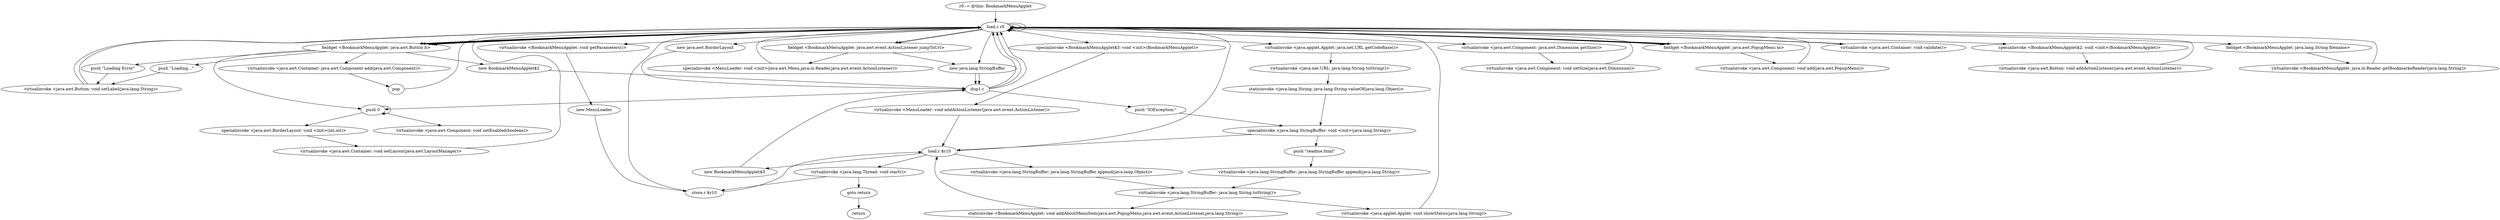 digraph "" {
    "r0 := @this: BookmarkMenuApplet"
    "load.r r0"
    "r0 := @this: BookmarkMenuApplet"->"load.r r0";
    "new java.awt.BorderLayout"
    "load.r r0"->"new java.awt.BorderLayout";
    "dup1.r"
    "new java.awt.BorderLayout"->"dup1.r";
    "push 0"
    "dup1.r"->"push 0";
    "push 0"->"push 0";
    "specialinvoke <java.awt.BorderLayout: void <init>(int,int)>"
    "push 0"->"specialinvoke <java.awt.BorderLayout: void <init>(int,int)>";
    "virtualinvoke <java.awt.Container: void setLayout(java.awt.LayoutManager)>"
    "specialinvoke <java.awt.BorderLayout: void <init>(int,int)>"->"virtualinvoke <java.awt.Container: void setLayout(java.awt.LayoutManager)>";
    "virtualinvoke <java.awt.Container: void setLayout(java.awt.LayoutManager)>"->"load.r r0";
    "fieldget <BookmarkMenuApplet: java.awt.Button b>"
    "load.r r0"->"fieldget <BookmarkMenuApplet: java.awt.Button b>";
    "push \"Loading...\""
    "fieldget <BookmarkMenuApplet: java.awt.Button b>"->"push \"Loading...\"";
    "virtualinvoke <java.awt.Button: void setLabel(java.lang.String)>"
    "push \"Loading...\""->"virtualinvoke <java.awt.Button: void setLabel(java.lang.String)>";
    "virtualinvoke <java.awt.Button: void setLabel(java.lang.String)>"->"load.r r0";
    "load.r r0"->"fieldget <BookmarkMenuApplet: java.awt.Button b>";
    "fieldget <BookmarkMenuApplet: java.awt.Button b>"->"load.r r0";
    "virtualinvoke <java.awt.Component: java.awt.Dimension getSize()>"
    "load.r r0"->"virtualinvoke <java.awt.Component: java.awt.Dimension getSize()>";
    "virtualinvoke <java.awt.Component: void setSize(java.awt.Dimension)>"
    "virtualinvoke <java.awt.Component: java.awt.Dimension getSize()>"->"virtualinvoke <java.awt.Component: void setSize(java.awt.Dimension)>";
    "virtualinvoke <java.awt.Component: void setSize(java.awt.Dimension)>"->"load.r r0";
    "load.r r0"->"load.r r0";
    "load.r r0"->"fieldget <BookmarkMenuApplet: java.awt.Button b>";
    "virtualinvoke <java.awt.Container: java.awt.Component add(java.awt.Component)>"
    "fieldget <BookmarkMenuApplet: java.awt.Button b>"->"virtualinvoke <java.awt.Container: java.awt.Component add(java.awt.Component)>";
    "pop"
    "virtualinvoke <java.awt.Container: java.awt.Component add(java.awt.Component)>"->"pop";
    "pop"->"load.r r0";
    "load.r r0"->"load.r r0";
    "fieldget <BookmarkMenuApplet: java.awt.PopupMenu m>"
    "load.r r0"->"fieldget <BookmarkMenuApplet: java.awt.PopupMenu m>";
    "virtualinvoke <java.awt.Component: void add(java.awt.PopupMenu)>"
    "fieldget <BookmarkMenuApplet: java.awt.PopupMenu m>"->"virtualinvoke <java.awt.Component: void add(java.awt.PopupMenu)>";
    "virtualinvoke <java.awt.Component: void add(java.awt.PopupMenu)>"->"load.r r0";
    "virtualinvoke <java.awt.Container: void validate()>"
    "load.r r0"->"virtualinvoke <java.awt.Container: void validate()>";
    "virtualinvoke <java.awt.Container: void validate()>"->"load.r r0";
    "load.r r0"->"fieldget <BookmarkMenuApplet: java.awt.Button b>";
    "new BookmarkMenuApplet$2"
    "fieldget <BookmarkMenuApplet: java.awt.Button b>"->"new BookmarkMenuApplet$2";
    "new BookmarkMenuApplet$2"->"dup1.r";
    "dup1.r"->"load.r r0";
    "specialinvoke <BookmarkMenuApplet$2: void <init>(BookmarkMenuApplet)>"
    "load.r r0"->"specialinvoke <BookmarkMenuApplet$2: void <init>(BookmarkMenuApplet)>";
    "virtualinvoke <java.awt.Button: void addActionListener(java.awt.event.ActionListener)>"
    "specialinvoke <BookmarkMenuApplet$2: void <init>(BookmarkMenuApplet)>"->"virtualinvoke <java.awt.Button: void addActionListener(java.awt.event.ActionListener)>";
    "virtualinvoke <java.awt.Button: void addActionListener(java.awt.event.ActionListener)>"->"load.r r0";
    "virtualinvoke <BookmarkMenuApplet: void getParameters()>"
    "load.r r0"->"virtualinvoke <BookmarkMenuApplet: void getParameters()>";
    "new MenuLoader"
    "virtualinvoke <BookmarkMenuApplet: void getParameters()>"->"new MenuLoader";
    "store.r $r10"
    "new MenuLoader"->"store.r $r10";
    "load.r $r10"
    "store.r $r10"->"load.r $r10";
    "load.r $r10"->"load.r r0";
    "load.r r0"->"fieldget <BookmarkMenuApplet: java.awt.PopupMenu m>";
    "fieldget <BookmarkMenuApplet: java.awt.PopupMenu m>"->"load.r r0";
    "load.r r0"->"load.r r0";
    "fieldget <BookmarkMenuApplet: java.lang.String filename>"
    "load.r r0"->"fieldget <BookmarkMenuApplet: java.lang.String filename>";
    "virtualinvoke <BookmarkMenuApplet: java.io.Reader getBookmarksReader(java.lang.String)>"
    "fieldget <BookmarkMenuApplet: java.lang.String filename>"->"virtualinvoke <BookmarkMenuApplet: java.io.Reader getBookmarksReader(java.lang.String)>";
    "virtualinvoke <BookmarkMenuApplet: java.io.Reader getBookmarksReader(java.lang.String)>"->"load.r r0";
    "fieldget <BookmarkMenuApplet: java.awt.event.ActionListener jumpToUrl>"
    "load.r r0"->"fieldget <BookmarkMenuApplet: java.awt.event.ActionListener jumpToUrl>";
    "specialinvoke <MenuLoader: void <init>(java.awt.Menu,java.io.Reader,java.awt.event.ActionListener)>"
    "fieldget <BookmarkMenuApplet: java.awt.event.ActionListener jumpToUrl>"->"specialinvoke <MenuLoader: void <init>(java.awt.Menu,java.io.Reader,java.awt.event.ActionListener)>";
    "specialinvoke <MenuLoader: void <init>(java.awt.Menu,java.io.Reader,java.awt.event.ActionListener)>"->"load.r r0";
    "load.r r0"->"fieldget <BookmarkMenuApplet: java.awt.PopupMenu m>";
    "fieldget <BookmarkMenuApplet: java.awt.PopupMenu m>"->"load.r r0";
    "load.r r0"->"fieldget <BookmarkMenuApplet: java.awt.event.ActionListener jumpToUrl>";
    "new java.lang.StringBuffer"
    "fieldget <BookmarkMenuApplet: java.awt.event.ActionListener jumpToUrl>"->"new java.lang.StringBuffer";
    "new java.lang.StringBuffer"->"dup1.r";
    "dup1.r"->"load.r r0";
    "virtualinvoke <java.applet.Applet: java.net.URL getCodeBase()>"
    "load.r r0"->"virtualinvoke <java.applet.Applet: java.net.URL getCodeBase()>";
    "virtualinvoke <java.net.URL: java.lang.String toString()>"
    "virtualinvoke <java.applet.Applet: java.net.URL getCodeBase()>"->"virtualinvoke <java.net.URL: java.lang.String toString()>";
    "staticinvoke <java.lang.String: java.lang.String valueOf(java.lang.Object)>"
    "virtualinvoke <java.net.URL: java.lang.String toString()>"->"staticinvoke <java.lang.String: java.lang.String valueOf(java.lang.Object)>";
    "specialinvoke <java.lang.StringBuffer: void <init>(java.lang.String)>"
    "staticinvoke <java.lang.String: java.lang.String valueOf(java.lang.Object)>"->"specialinvoke <java.lang.StringBuffer: void <init>(java.lang.String)>";
    "push \"readme.html\""
    "specialinvoke <java.lang.StringBuffer: void <init>(java.lang.String)>"->"push \"readme.html\"";
    "virtualinvoke <java.lang.StringBuffer: java.lang.StringBuffer append(java.lang.String)>"
    "push \"readme.html\""->"virtualinvoke <java.lang.StringBuffer: java.lang.StringBuffer append(java.lang.String)>";
    "virtualinvoke <java.lang.StringBuffer: java.lang.String toString()>"
    "virtualinvoke <java.lang.StringBuffer: java.lang.StringBuffer append(java.lang.String)>"->"virtualinvoke <java.lang.StringBuffer: java.lang.String toString()>";
    "staticinvoke <BookmarkMenuApplet: void addAboutMenuItem(java.awt.PopupMenu,java.awt.event.ActionListener,java.lang.String)>"
    "virtualinvoke <java.lang.StringBuffer: java.lang.String toString()>"->"staticinvoke <BookmarkMenuApplet: void addAboutMenuItem(java.awt.PopupMenu,java.awt.event.ActionListener,java.lang.String)>";
    "staticinvoke <BookmarkMenuApplet: void addAboutMenuItem(java.awt.PopupMenu,java.awt.event.ActionListener,java.lang.String)>"->"load.r $r10";
    "new BookmarkMenuApplet$3"
    "load.r $r10"->"new BookmarkMenuApplet$3";
    "new BookmarkMenuApplet$3"->"dup1.r";
    "dup1.r"->"load.r r0";
    "specialinvoke <BookmarkMenuApplet$3: void <init>(BookmarkMenuApplet)>"
    "load.r r0"->"specialinvoke <BookmarkMenuApplet$3: void <init>(BookmarkMenuApplet)>";
    "virtualinvoke <MenuLoader: void addActionListener(java.awt.event.ActionListener)>"
    "specialinvoke <BookmarkMenuApplet$3: void <init>(BookmarkMenuApplet)>"->"virtualinvoke <MenuLoader: void addActionListener(java.awt.event.ActionListener)>";
    "virtualinvoke <MenuLoader: void addActionListener(java.awt.event.ActionListener)>"->"load.r $r10";
    "virtualinvoke <java.lang.Thread: void start()>"
    "load.r $r10"->"virtualinvoke <java.lang.Thread: void start()>";
    "goto return"
    "virtualinvoke <java.lang.Thread: void start()>"->"goto return";
    "return"
    "goto return"->"return";
    "virtualinvoke <java.lang.Thread: void start()>"->"store.r $r10";
    "store.r $r10"->"load.r r0";
    "load.r r0"->"new java.lang.StringBuffer";
    "new java.lang.StringBuffer"->"dup1.r";
    "push \"IOException:\""
    "dup1.r"->"push \"IOException:\"";
    "push \"IOException:\""->"specialinvoke <java.lang.StringBuffer: void <init>(java.lang.String)>";
    "specialinvoke <java.lang.StringBuffer: void <init>(java.lang.String)>"->"load.r $r10";
    "virtualinvoke <java.lang.StringBuffer: java.lang.StringBuffer append(java.lang.Object)>"
    "load.r $r10"->"virtualinvoke <java.lang.StringBuffer: java.lang.StringBuffer append(java.lang.Object)>";
    "virtualinvoke <java.lang.StringBuffer: java.lang.StringBuffer append(java.lang.Object)>"->"virtualinvoke <java.lang.StringBuffer: java.lang.String toString()>";
    "virtualinvoke <java.applet.Applet: void showStatus(java.lang.String)>"
    "virtualinvoke <java.lang.StringBuffer: java.lang.String toString()>"->"virtualinvoke <java.applet.Applet: void showStatus(java.lang.String)>";
    "virtualinvoke <java.applet.Applet: void showStatus(java.lang.String)>"->"load.r r0";
    "load.r r0"->"fieldget <BookmarkMenuApplet: java.awt.Button b>";
    "push \"Loading Error\""
    "fieldget <BookmarkMenuApplet: java.awt.Button b>"->"push \"Loading Error\"";
    "push \"Loading Error\""->"virtualinvoke <java.awt.Button: void setLabel(java.lang.String)>";
    "virtualinvoke <java.awt.Button: void setLabel(java.lang.String)>"->"load.r r0";
    "load.r r0"->"fieldget <BookmarkMenuApplet: java.awt.Button b>";
    "fieldget <BookmarkMenuApplet: java.awt.Button b>"->"push 0";
    "virtualinvoke <java.awt.Component: void setEnabled(boolean)>"
    "push 0"->"virtualinvoke <java.awt.Component: void setEnabled(boolean)>";
}
